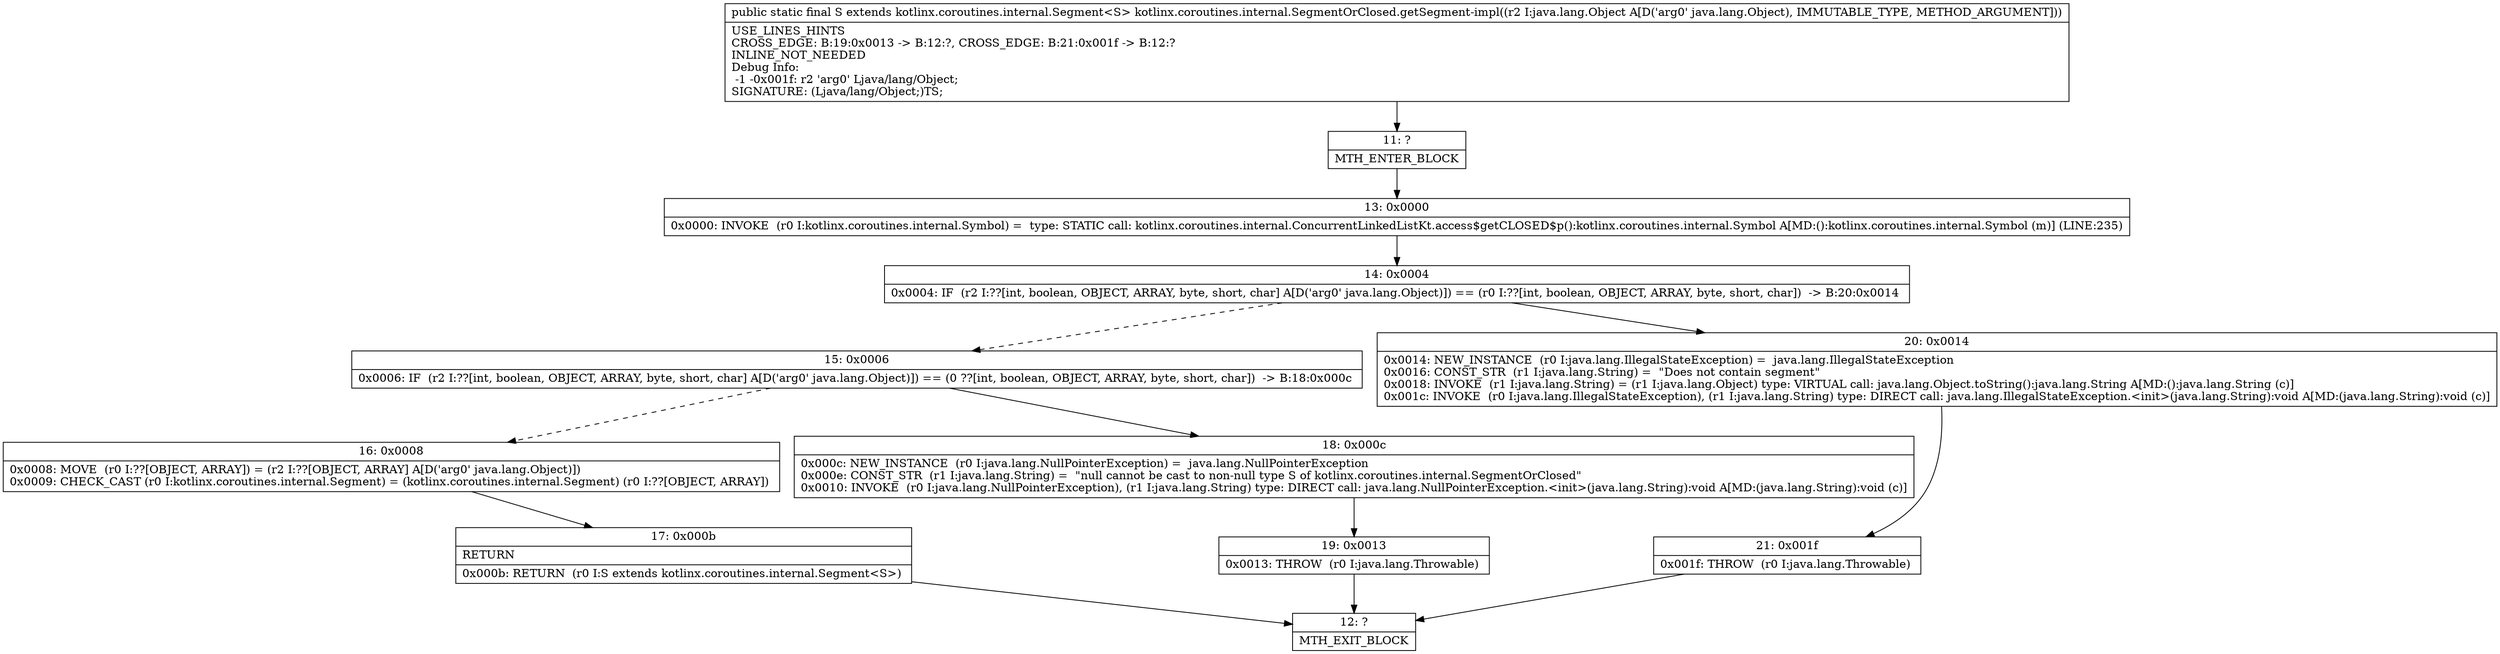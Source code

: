 digraph "CFG forkotlinx.coroutines.internal.SegmentOrClosed.getSegment\-impl(Ljava\/lang\/Object;)Lkotlinx\/coroutines\/internal\/Segment;" {
Node_11 [shape=record,label="{11\:\ ?|MTH_ENTER_BLOCK\l}"];
Node_13 [shape=record,label="{13\:\ 0x0000|0x0000: INVOKE  (r0 I:kotlinx.coroutines.internal.Symbol) =  type: STATIC call: kotlinx.coroutines.internal.ConcurrentLinkedListKt.access$getCLOSED$p():kotlinx.coroutines.internal.Symbol A[MD:():kotlinx.coroutines.internal.Symbol (m)] (LINE:235)\l}"];
Node_14 [shape=record,label="{14\:\ 0x0004|0x0004: IF  (r2 I:??[int, boolean, OBJECT, ARRAY, byte, short, char] A[D('arg0' java.lang.Object)]) == (r0 I:??[int, boolean, OBJECT, ARRAY, byte, short, char])  \-\> B:20:0x0014 \l}"];
Node_15 [shape=record,label="{15\:\ 0x0006|0x0006: IF  (r2 I:??[int, boolean, OBJECT, ARRAY, byte, short, char] A[D('arg0' java.lang.Object)]) == (0 ??[int, boolean, OBJECT, ARRAY, byte, short, char])  \-\> B:18:0x000c \l}"];
Node_16 [shape=record,label="{16\:\ 0x0008|0x0008: MOVE  (r0 I:??[OBJECT, ARRAY]) = (r2 I:??[OBJECT, ARRAY] A[D('arg0' java.lang.Object)]) \l0x0009: CHECK_CAST (r0 I:kotlinx.coroutines.internal.Segment) = (kotlinx.coroutines.internal.Segment) (r0 I:??[OBJECT, ARRAY]) \l}"];
Node_17 [shape=record,label="{17\:\ 0x000b|RETURN\l|0x000b: RETURN  (r0 I:S extends kotlinx.coroutines.internal.Segment\<S\>) \l}"];
Node_12 [shape=record,label="{12\:\ ?|MTH_EXIT_BLOCK\l}"];
Node_18 [shape=record,label="{18\:\ 0x000c|0x000c: NEW_INSTANCE  (r0 I:java.lang.NullPointerException) =  java.lang.NullPointerException \l0x000e: CONST_STR  (r1 I:java.lang.String) =  \"null cannot be cast to non\-null type S of kotlinx.coroutines.internal.SegmentOrClosed\" \l0x0010: INVOKE  (r0 I:java.lang.NullPointerException), (r1 I:java.lang.String) type: DIRECT call: java.lang.NullPointerException.\<init\>(java.lang.String):void A[MD:(java.lang.String):void (c)]\l}"];
Node_19 [shape=record,label="{19\:\ 0x0013|0x0013: THROW  (r0 I:java.lang.Throwable) \l}"];
Node_20 [shape=record,label="{20\:\ 0x0014|0x0014: NEW_INSTANCE  (r0 I:java.lang.IllegalStateException) =  java.lang.IllegalStateException \l0x0016: CONST_STR  (r1 I:java.lang.String) =  \"Does not contain segment\" \l0x0018: INVOKE  (r1 I:java.lang.String) = (r1 I:java.lang.Object) type: VIRTUAL call: java.lang.Object.toString():java.lang.String A[MD:():java.lang.String (c)]\l0x001c: INVOKE  (r0 I:java.lang.IllegalStateException), (r1 I:java.lang.String) type: DIRECT call: java.lang.IllegalStateException.\<init\>(java.lang.String):void A[MD:(java.lang.String):void (c)]\l}"];
Node_21 [shape=record,label="{21\:\ 0x001f|0x001f: THROW  (r0 I:java.lang.Throwable) \l}"];
MethodNode[shape=record,label="{public static final S extends kotlinx.coroutines.internal.Segment\<S\> kotlinx.coroutines.internal.SegmentOrClosed.getSegment\-impl((r2 I:java.lang.Object A[D('arg0' java.lang.Object), IMMUTABLE_TYPE, METHOD_ARGUMENT]))  | USE_LINES_HINTS\lCROSS_EDGE: B:19:0x0013 \-\> B:12:?, CROSS_EDGE: B:21:0x001f \-\> B:12:?\lINLINE_NOT_NEEDED\lDebug Info:\l  \-1 \-0x001f: r2 'arg0' Ljava\/lang\/Object;\lSIGNATURE: (Ljava\/lang\/Object;)TS;\l}"];
MethodNode -> Node_11;Node_11 -> Node_13;
Node_13 -> Node_14;
Node_14 -> Node_15[style=dashed];
Node_14 -> Node_20;
Node_15 -> Node_16[style=dashed];
Node_15 -> Node_18;
Node_16 -> Node_17;
Node_17 -> Node_12;
Node_18 -> Node_19;
Node_19 -> Node_12;
Node_20 -> Node_21;
Node_21 -> Node_12;
}

